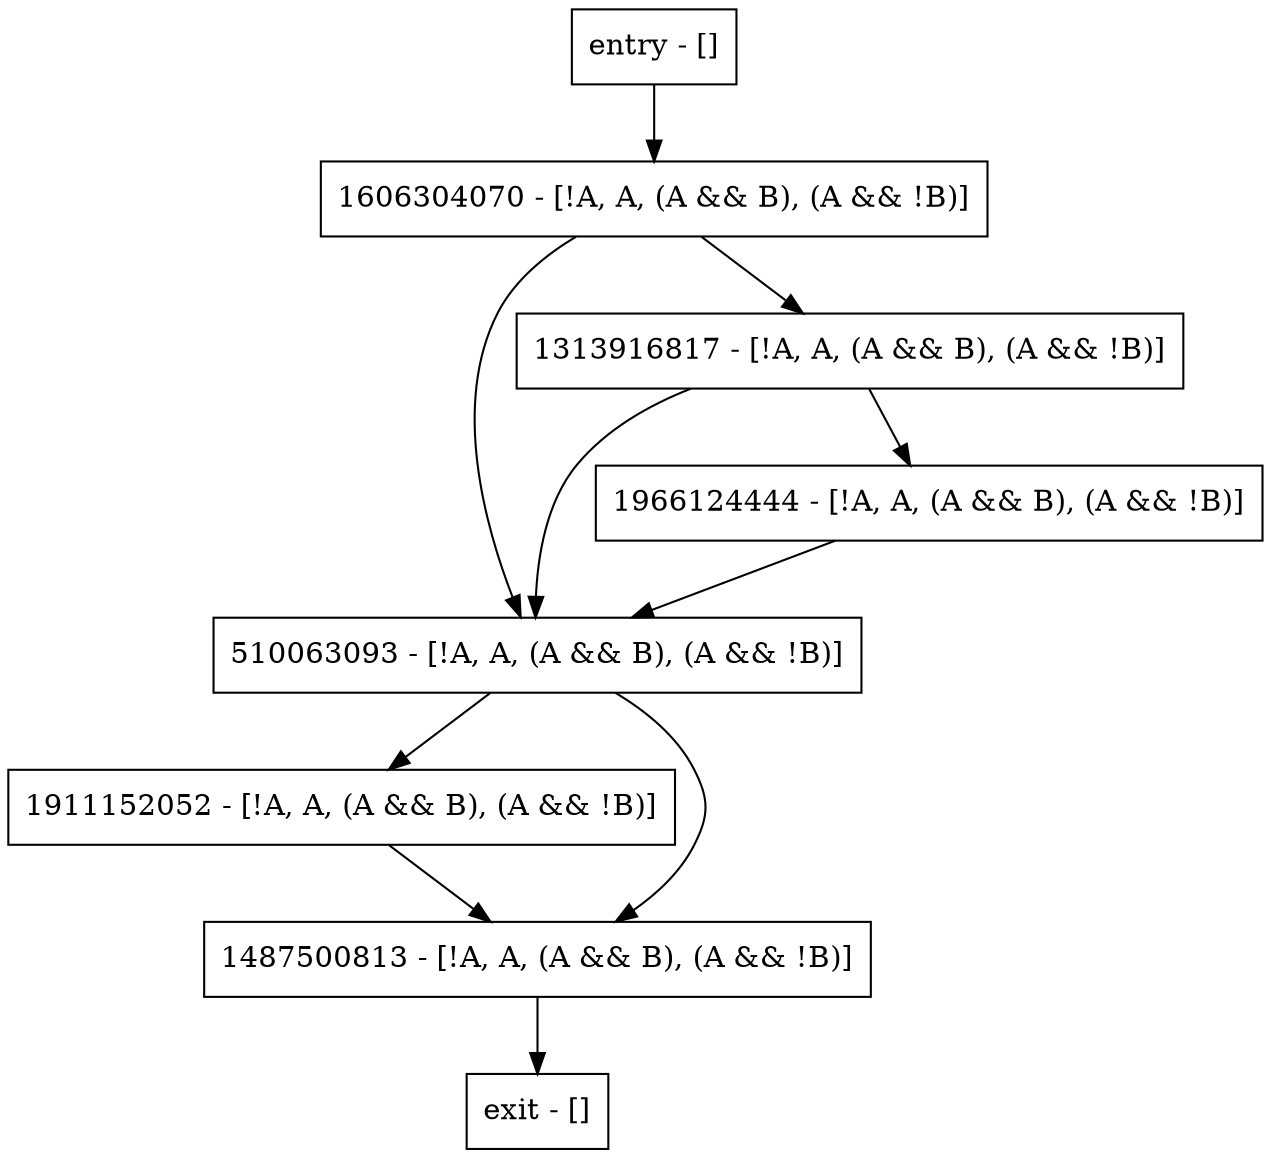 digraph main {
node [shape=record];
entry [label="entry - []"];
exit [label="exit - []"];
1911152052 [label="1911152052 - [!A, A, (A && B), (A && !B)]"];
1606304070 [label="1606304070 - [!A, A, (A && B), (A && !B)]"];
510063093 [label="510063093 - [!A, A, (A && B), (A && !B)]"];
1966124444 [label="1966124444 - [!A, A, (A && B), (A && !B)]"];
1313916817 [label="1313916817 - [!A, A, (A && B), (A && !B)]"];
1487500813 [label="1487500813 - [!A, A, (A && B), (A && !B)]"];
entry;
exit;
entry -> 1606304070;
1911152052 -> 1487500813;
1606304070 -> 510063093;
1606304070 -> 1313916817;
510063093 -> 1911152052;
510063093 -> 1487500813;
1966124444 -> 510063093;
1313916817 -> 510063093;
1313916817 -> 1966124444;
1487500813 -> exit;
}
